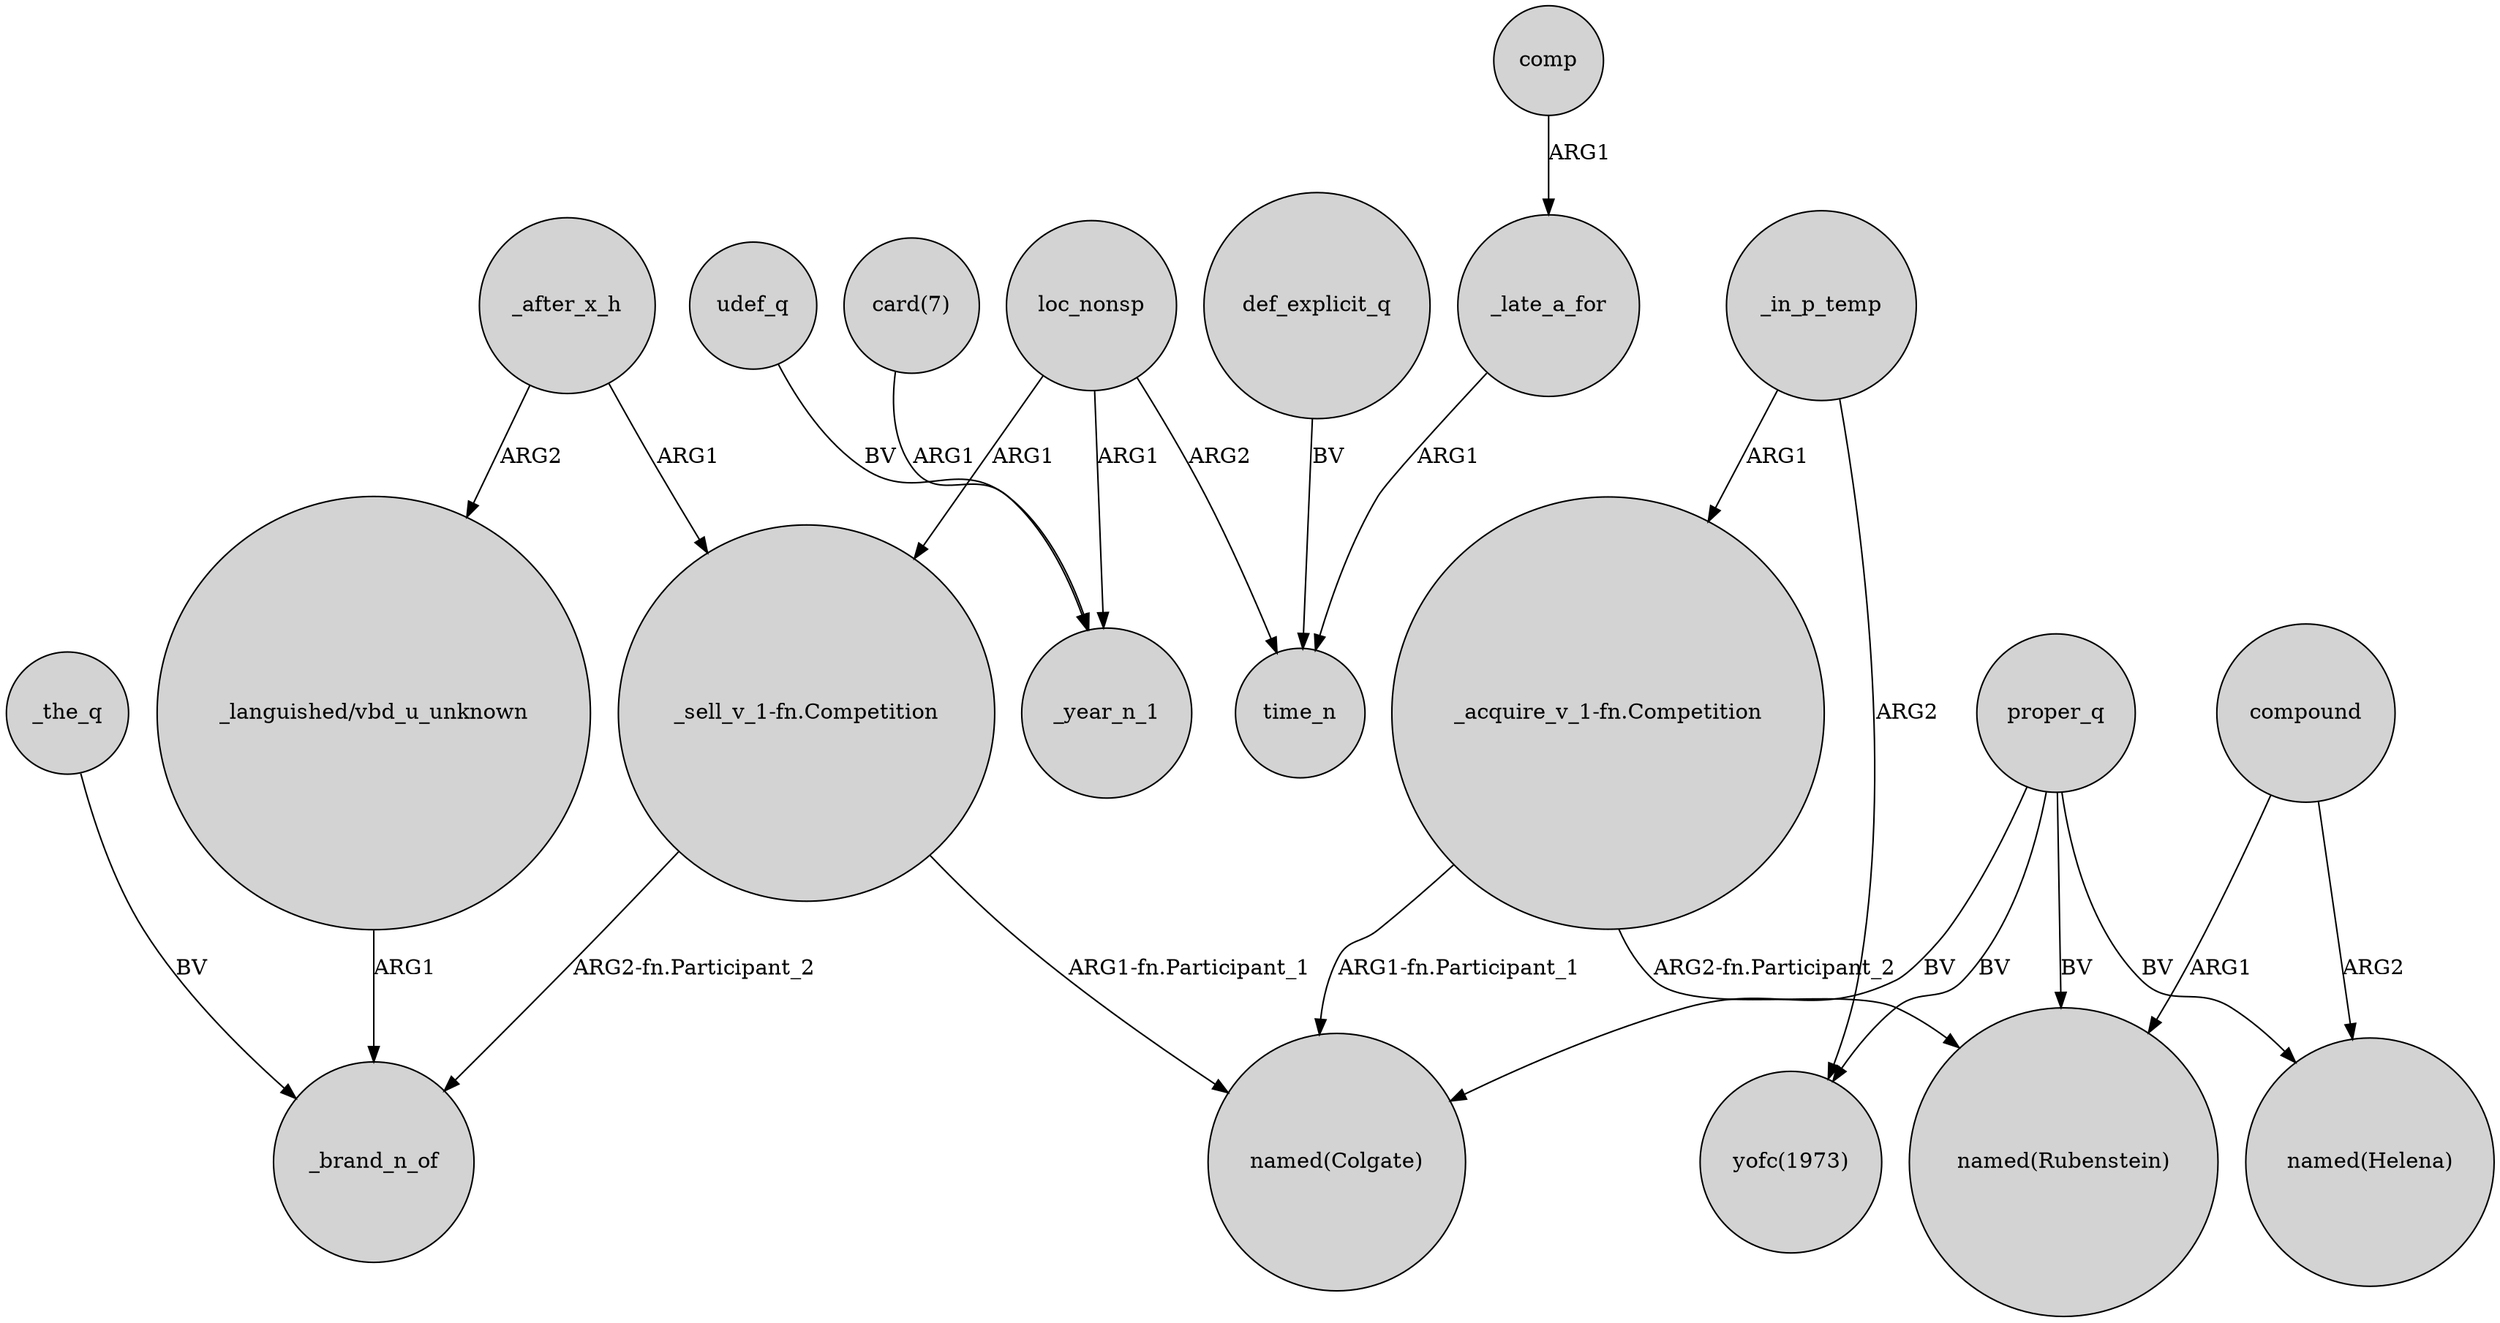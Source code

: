 digraph {
	node [shape=circle style=filled]
	"_acquire_v_1-fn.Competition" -> "named(Colgate)" [label="ARG1-fn.Participant_1"]
	_after_x_h -> "_sell_v_1-fn.Competition" [label=ARG1]
	"_languished/vbd_u_unknown" -> _brand_n_of [label=ARG1]
	"_sell_v_1-fn.Competition" -> "named(Colgate)" [label="ARG1-fn.Participant_1"]
	loc_nonsp -> "_sell_v_1-fn.Competition" [label=ARG1]
	loc_nonsp -> _year_n_1 [label=ARG1]
	_in_p_temp -> "_acquire_v_1-fn.Competition" [label=ARG1]
	proper_q -> "yofc(1973)" [label=BV]
	compound -> "named(Helena)" [label=ARG2]
	compound -> "named(Rubenstein)" [label=ARG1]
	proper_q -> "named(Rubenstein)" [label=BV]
	_late_a_for -> time_n [label=ARG1]
	comp -> _late_a_for [label=ARG1]
	"_sell_v_1-fn.Competition" -> _brand_n_of [label="ARG2-fn.Participant_2"]
	proper_q -> "named(Helena)" [label=BV]
	_the_q -> _brand_n_of [label=BV]
	def_explicit_q -> time_n [label=BV]
	udef_q -> _year_n_1 [label=BV]
	loc_nonsp -> time_n [label=ARG2]
	_in_p_temp -> "yofc(1973)" [label=ARG2]
	"card(7)" -> _year_n_1 [label=ARG1]
	proper_q -> "named(Colgate)" [label=BV]
	"_acquire_v_1-fn.Competition" -> "named(Rubenstein)" [label="ARG2-fn.Participant_2"]
	_after_x_h -> "_languished/vbd_u_unknown" [label=ARG2]
}
